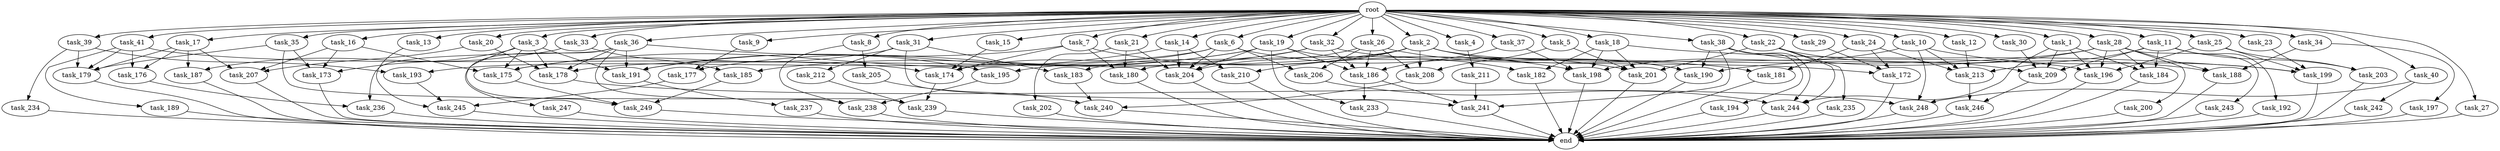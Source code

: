 digraph G {
  task_8 [size="102.400000"];
  task_239 [size="94489280512.000000"];
  task_173 [size="118541097369.600006"];
  task_189 [size="21474836480.000000"];
  task_17 [size="102.400000"];
  task_204 [size="232787227443.200012"];
  task_242 [size="3435973836.800000"];
  task_35 [size="102.400000"];
  task_26 [size="102.400000"];
  task_15 [size="102.400000"];
  task_178 [size="112528143155.200012"];
  task_209 [size="146028888064.000000"];
  task_211 [size="42090679500.800003"];
  task_206 [size="77309411328.000000"];
  task_33 [size="102.400000"];
  task_186 [size="163208757248.000000"];
  task_205 [size="69578470195.199997"];
  task_241 [size="189837554483.200012"];
  task_233 [size="100502234726.400009"];
  task_176 [size="107374182400.000000"];
  task_13 [size="102.400000"];
  task_22 [size="102.400000"];
  task_208 [size="138297946931.200012"];
  task_5 [size="102.400000"];
  task_36 [size="102.400000"];
  task_200 [size="3435973836.800000"];
  task_201 [size="125413045043.200012"];
  task_6 [size="102.400000"];
  task_7 [size="102.400000"];
  task_240 [size="125413045043.200012"];
  task_30 [size="102.400000"];
  task_3 [size="102.400000"];
  task_179 [size="193273528320.000000"];
  task_187 [size="99643241267.200012"];
  task_188 [size="120259084288.000000"];
  task_236 [size="77309411328.000000"];
  task_183 [size="11166914969.600000"];
  task_234 [size="30923764531.200001"];
  task_193 [size="38654705664.000000"];
  task_41 [size="102.400000"];
  task_16 [size="102.400000"];
  task_191 [size="143451907686.399994"];
  task_175 [size="121977071206.400009"];
  task_202 [size="69578470195.199997"];
  root [size="0.000000"];
  task_182 [size="85899345920.000000"];
  task_245 [size="138297946931.200012"];
  task_12 [size="102.400000"];
  task_21 [size="102.400000"];
  task_18 [size="102.400000"];
  task_180 [size="94489280512.000000"];
  task_31 [size="102.400000"];
  task_244 [size="166644731084.800018"];
  task_9 [size="102.400000"];
  task_237 [size="7730941132.800000"];
  task_192 [size="13743895347.200001"];
  task_28 [size="102.400000"];
  task_174 [size="105656195481.600006"];
  task_247 [size="69578470195.199997"];
  task_29 [size="102.400000"];
  task_185 [size="21474836480.000000"];
  task_34 [size="102.400000"];
  task_39 [size="102.400000"];
  task_10 [size="102.400000"];
  task_212 [size="3435973836.800000"];
  task_181 [size="35218731827.200005"];
  task_177 [size="61847529062.400002"];
  task_194 [size="85899345920.000000"];
  task_2 [size="102.400000"];
  end [size="0.000000"];
  task_184 [size="86758339379.200012"];
  task_197 [size="30923764531.200001"];
  task_38 [size="102.400000"];
  task_213 [size="176093659136.000000"];
  task_14 [size="102.400000"];
  task_210 [size="68719476736.000000"];
  task_24 [size="102.400000"];
  task_198 [size="217325345177.600006"];
  task_195 [size="83322365542.400009"];
  task_243 [size="3435973836.800000"];
  task_19 [size="102.400000"];
  task_32 [size="102.400000"];
  task_196 [size="94489280512.000000"];
  task_25 [size="102.400000"];
  task_4 [size="102.400000"];
  task_40 [size="102.400000"];
  task_235 [size="7730941132.800000"];
  task_27 [size="102.400000"];
  task_207 [size="135720966553.600006"];
  task_23 [size="102.400000"];
  task_37 [size="102.400000"];
  task_1 [size="102.400000"];
  task_11 [size="102.400000"];
  task_190 [size="172657685299.200012"];
  task_249 [size="60129542144.000000"];
  task_172 [size="32641751449.600002"];
  task_246 [size="38654705664.000000"];
  task_20 [size="102.400000"];
  task_203 [size="21474836480.000000"];
  task_199 [size="179529632972.800018"];
  task_238 [size="132284992716.800003"];
  task_248 [size="92771293593.600006"];

  task_8 -> task_205 [size="679477248.000000"];
  task_8 -> task_238 [size="679477248.000000"];
  task_239 -> end [size="1.000000"];
  task_173 -> end [size="1.000000"];
  task_189 -> end [size="1.000000"];
  task_17 -> task_176 [size="838860800.000000"];
  task_17 -> task_207 [size="838860800.000000"];
  task_17 -> task_179 [size="838860800.000000"];
  task_17 -> task_187 [size="838860800.000000"];
  task_204 -> end [size="1.000000"];
  task_242 -> end [size="1.000000"];
  task_35 -> task_179 [size="536870912.000000"];
  task_35 -> task_173 [size="536870912.000000"];
  task_35 -> task_238 [size="536870912.000000"];
  task_26 -> task_190 [size="679477248.000000"];
  task_26 -> task_208 [size="679477248.000000"];
  task_26 -> task_204 [size="679477248.000000"];
  task_26 -> task_186 [size="679477248.000000"];
  task_26 -> task_206 [size="679477248.000000"];
  task_15 -> task_174 [size="536870912.000000"];
  task_178 -> task_248 [size="33554432.000000"];
  task_209 -> task_246 [size="301989888.000000"];
  task_211 -> task_241 [size="301989888.000000"];
  task_206 -> task_244 [size="33554432.000000"];
  task_33 -> task_185 [size="134217728.000000"];
  task_33 -> task_187 [size="134217728.000000"];
  task_186 -> task_233 [size="679477248.000000"];
  task_186 -> task_241 [size="679477248.000000"];
  task_205 -> task_240 [size="679477248.000000"];
  task_241 -> end [size="1.000000"];
  task_233 -> end [size="1.000000"];
  task_176 -> task_236 [size="75497472.000000"];
  task_13 -> task_245 [size="209715200.000000"];
  task_22 -> task_201 [size="75497472.000000"];
  task_22 -> task_235 [size="75497472.000000"];
  task_22 -> task_209 [size="75497472.000000"];
  task_22 -> task_244 [size="75497472.000000"];
  task_208 -> task_240 [size="411041792.000000"];
  task_5 -> task_201 [size="536870912.000000"];
  task_5 -> task_208 [size="536870912.000000"];
  task_36 -> task_239 [size="679477248.000000"];
  task_36 -> task_191 [size="679477248.000000"];
  task_36 -> task_236 [size="679477248.000000"];
  task_36 -> task_195 [size="679477248.000000"];
  task_36 -> task_178 [size="679477248.000000"];
  task_36 -> task_247 [size="679477248.000000"];
  task_200 -> end [size="1.000000"];
  task_201 -> end [size="1.000000"];
  task_6 -> task_201 [size="75497472.000000"];
  task_6 -> task_204 [size="75497472.000000"];
  task_6 -> task_174 [size="75497472.000000"];
  task_6 -> task_206 [size="75497472.000000"];
  task_6 -> task_193 [size="75497472.000000"];
  task_7 -> task_191 [size="209715200.000000"];
  task_7 -> task_198 [size="209715200.000000"];
  task_7 -> task_174 [size="209715200.000000"];
  task_7 -> task_180 [size="209715200.000000"];
  task_240 -> end [size="1.000000"];
  task_30 -> task_209 [size="536870912.000000"];
  task_3 -> task_191 [size="209715200.000000"];
  task_3 -> task_249 [size="209715200.000000"];
  task_3 -> task_175 [size="209715200.000000"];
  task_3 -> task_173 [size="209715200.000000"];
  task_3 -> task_178 [size="209715200.000000"];
  task_179 -> end [size="1.000000"];
  task_187 -> end [size="1.000000"];
  task_188 -> end [size="1.000000"];
  task_236 -> end [size="1.000000"];
  task_183 -> task_240 [size="134217728.000000"];
  task_234 -> end [size="1.000000"];
  task_193 -> task_245 [size="838860800.000000"];
  task_41 -> task_189 [size="209715200.000000"];
  task_41 -> task_174 [size="209715200.000000"];
  task_41 -> task_176 [size="209715200.000000"];
  task_41 -> task_179 [size="209715200.000000"];
  task_16 -> task_175 [size="411041792.000000"];
  task_16 -> task_207 [size="411041792.000000"];
  task_16 -> task_173 [size="411041792.000000"];
  task_191 -> task_237 [size="75497472.000000"];
  task_175 -> task_249 [size="75497472.000000"];
  task_202 -> end [size="1.000000"];
  root -> task_8 [size="1.000000"];
  root -> task_14 [size="1.000000"];
  root -> task_24 [size="1.000000"];
  root -> task_13 [size="1.000000"];
  root -> task_33 [size="1.000000"];
  root -> task_12 [size="1.000000"];
  root -> task_21 [size="1.000000"];
  root -> task_18 [size="1.000000"];
  root -> task_22 [size="1.000000"];
  root -> task_31 [size="1.000000"];
  root -> task_9 [size="1.000000"];
  root -> task_5 [size="1.000000"];
  root -> task_36 [size="1.000000"];
  root -> task_32 [size="1.000000"];
  root -> task_26 [size="1.000000"];
  root -> task_15 [size="1.000000"];
  root -> task_6 [size="1.000000"];
  root -> task_4 [size="1.000000"];
  root -> task_25 [size="1.000000"];
  root -> task_40 [size="1.000000"];
  root -> task_30 [size="1.000000"];
  root -> task_34 [size="1.000000"];
  root -> task_3 [size="1.000000"];
  root -> task_19 [size="1.000000"];
  root -> task_10 [size="1.000000"];
  root -> task_23 [size="1.000000"];
  root -> task_37 [size="1.000000"];
  root -> task_39 [size="1.000000"];
  root -> task_1 [size="1.000000"];
  root -> task_11 [size="1.000000"];
  root -> task_17 [size="1.000000"];
  root -> task_2 [size="1.000000"];
  root -> task_41 [size="1.000000"];
  root -> task_29 [size="1.000000"];
  root -> task_20 [size="1.000000"];
  root -> task_35 [size="1.000000"];
  root -> task_7 [size="1.000000"];
  root -> task_27 [size="1.000000"];
  root -> task_38 [size="1.000000"];
  root -> task_28 [size="1.000000"];
  root -> task_16 [size="1.000000"];
  task_182 -> end [size="1.000000"];
  task_245 -> end [size="1.000000"];
  task_12 -> task_213 [size="536870912.000000"];
  task_21 -> task_202 [size="679477248.000000"];
  task_21 -> task_204 [size="679477248.000000"];
  task_21 -> task_180 [size="679477248.000000"];
  task_18 -> task_201 [size="536870912.000000"];
  task_18 -> task_198 [size="536870912.000000"];
  task_18 -> task_199 [size="536870912.000000"];
  task_18 -> task_182 [size="536870912.000000"];
  task_180 -> end [size="1.000000"];
  task_31 -> task_175 [size="33554432.000000"];
  task_31 -> task_183 [size="33554432.000000"];
  task_31 -> task_241 [size="33554432.000000"];
  task_31 -> task_212 [size="33554432.000000"];
  task_244 -> end [size="1.000000"];
  task_9 -> task_177 [size="301989888.000000"];
  task_237 -> end [size="1.000000"];
  task_192 -> end [size="1.000000"];
  task_28 -> task_190 [size="33554432.000000"];
  task_28 -> task_200 [size="33554432.000000"];
  task_28 -> task_188 [size="33554432.000000"];
  task_28 -> task_196 [size="33554432.000000"];
  task_28 -> task_184 [size="33554432.000000"];
  task_28 -> task_180 [size="33554432.000000"];
  task_28 -> task_243 [size="33554432.000000"];
  task_174 -> task_239 [size="33554432.000000"];
  task_247 -> end [size="1.000000"];
  task_29 -> task_172 [size="33554432.000000"];
  task_185 -> task_249 [size="301989888.000000"];
  task_34 -> task_188 [size="301989888.000000"];
  task_34 -> task_197 [size="301989888.000000"];
  task_39 -> task_179 [size="301989888.000000"];
  task_39 -> task_234 [size="301989888.000000"];
  task_39 -> task_193 [size="301989888.000000"];
  task_10 -> task_198 [size="838860800.000000"];
  task_10 -> task_213 [size="838860800.000000"];
  task_10 -> task_199 [size="838860800.000000"];
  task_10 -> task_248 [size="838860800.000000"];
  task_212 -> task_239 [size="209715200.000000"];
  task_181 -> end [size="1.000000"];
  task_177 -> task_245 [size="301989888.000000"];
  task_194 -> end [size="1.000000"];
  task_2 -> task_190 [size="134217728.000000"];
  task_2 -> task_208 [size="134217728.000000"];
  task_2 -> task_210 [size="134217728.000000"];
  task_2 -> task_196 [size="134217728.000000"];
  task_2 -> task_181 [size="134217728.000000"];
  task_2 -> task_195 [size="134217728.000000"];
  task_2 -> task_178 [size="134217728.000000"];
  task_184 -> end [size="1.000000"];
  task_197 -> end [size="1.000000"];
  task_38 -> task_188 [size="838860800.000000"];
  task_38 -> task_190 [size="838860800.000000"];
  task_38 -> task_194 [size="838860800.000000"];
  task_38 -> task_241 [size="838860800.000000"];
  task_38 -> task_244 [size="838860800.000000"];
  task_213 -> task_246 [size="75497472.000000"];
  task_14 -> task_175 [size="536870912.000000"];
  task_14 -> task_204 [size="536870912.000000"];
  task_14 -> task_210 [size="536870912.000000"];
  task_210 -> end [size="1.000000"];
  task_24 -> task_172 [size="209715200.000000"];
  task_24 -> task_181 [size="209715200.000000"];
  task_24 -> task_213 [size="209715200.000000"];
  task_198 -> end [size="1.000000"];
  task_195 -> task_238 [size="75497472.000000"];
  task_243 -> end [size="1.000000"];
  task_19 -> task_233 [size="301989888.000000"];
  task_19 -> task_186 [size="301989888.000000"];
  task_19 -> task_191 [size="301989888.000000"];
  task_19 -> task_204 [size="301989888.000000"];
  task_19 -> task_177 [size="301989888.000000"];
  task_19 -> task_182 [size="301989888.000000"];
  task_32 -> task_185 [size="75497472.000000"];
  task_32 -> task_172 [size="75497472.000000"];
  task_32 -> task_186 [size="75497472.000000"];
  task_32 -> task_183 [size="75497472.000000"];
  task_196 -> end [size="1.000000"];
  task_25 -> task_196 [size="75497472.000000"];
  task_25 -> task_199 [size="75497472.000000"];
  task_25 -> task_203 [size="75497472.000000"];
  task_4 -> task_211 [size="411041792.000000"];
  task_40 -> task_242 [size="33554432.000000"];
  task_40 -> task_248 [size="33554432.000000"];
  task_235 -> end [size="1.000000"];
  task_27 -> end [size="1.000000"];
  task_207 -> end [size="1.000000"];
  task_23 -> task_199 [size="301989888.000000"];
  task_37 -> task_198 [size="536870912.000000"];
  task_37 -> task_186 [size="536870912.000000"];
  task_1 -> task_196 [size="679477248.000000"];
  task_1 -> task_184 [size="679477248.000000"];
  task_1 -> task_209 [size="679477248.000000"];
  task_1 -> task_244 [size="679477248.000000"];
  task_11 -> task_184 [size="134217728.000000"];
  task_11 -> task_213 [size="134217728.000000"];
  task_11 -> task_209 [size="134217728.000000"];
  task_11 -> task_192 [size="134217728.000000"];
  task_11 -> task_203 [size="134217728.000000"];
  task_190 -> end [size="1.000000"];
  task_249 -> end [size="1.000000"];
  task_172 -> end [size="1.000000"];
  task_246 -> end [size="1.000000"];
  task_20 -> task_207 [size="75497472.000000"];
  task_20 -> task_178 [size="75497472.000000"];
  task_203 -> end [size="1.000000"];
  task_199 -> end [size="1.000000"];
  task_238 -> end [size="1.000000"];
  task_248 -> end [size="1.000000"];
}
